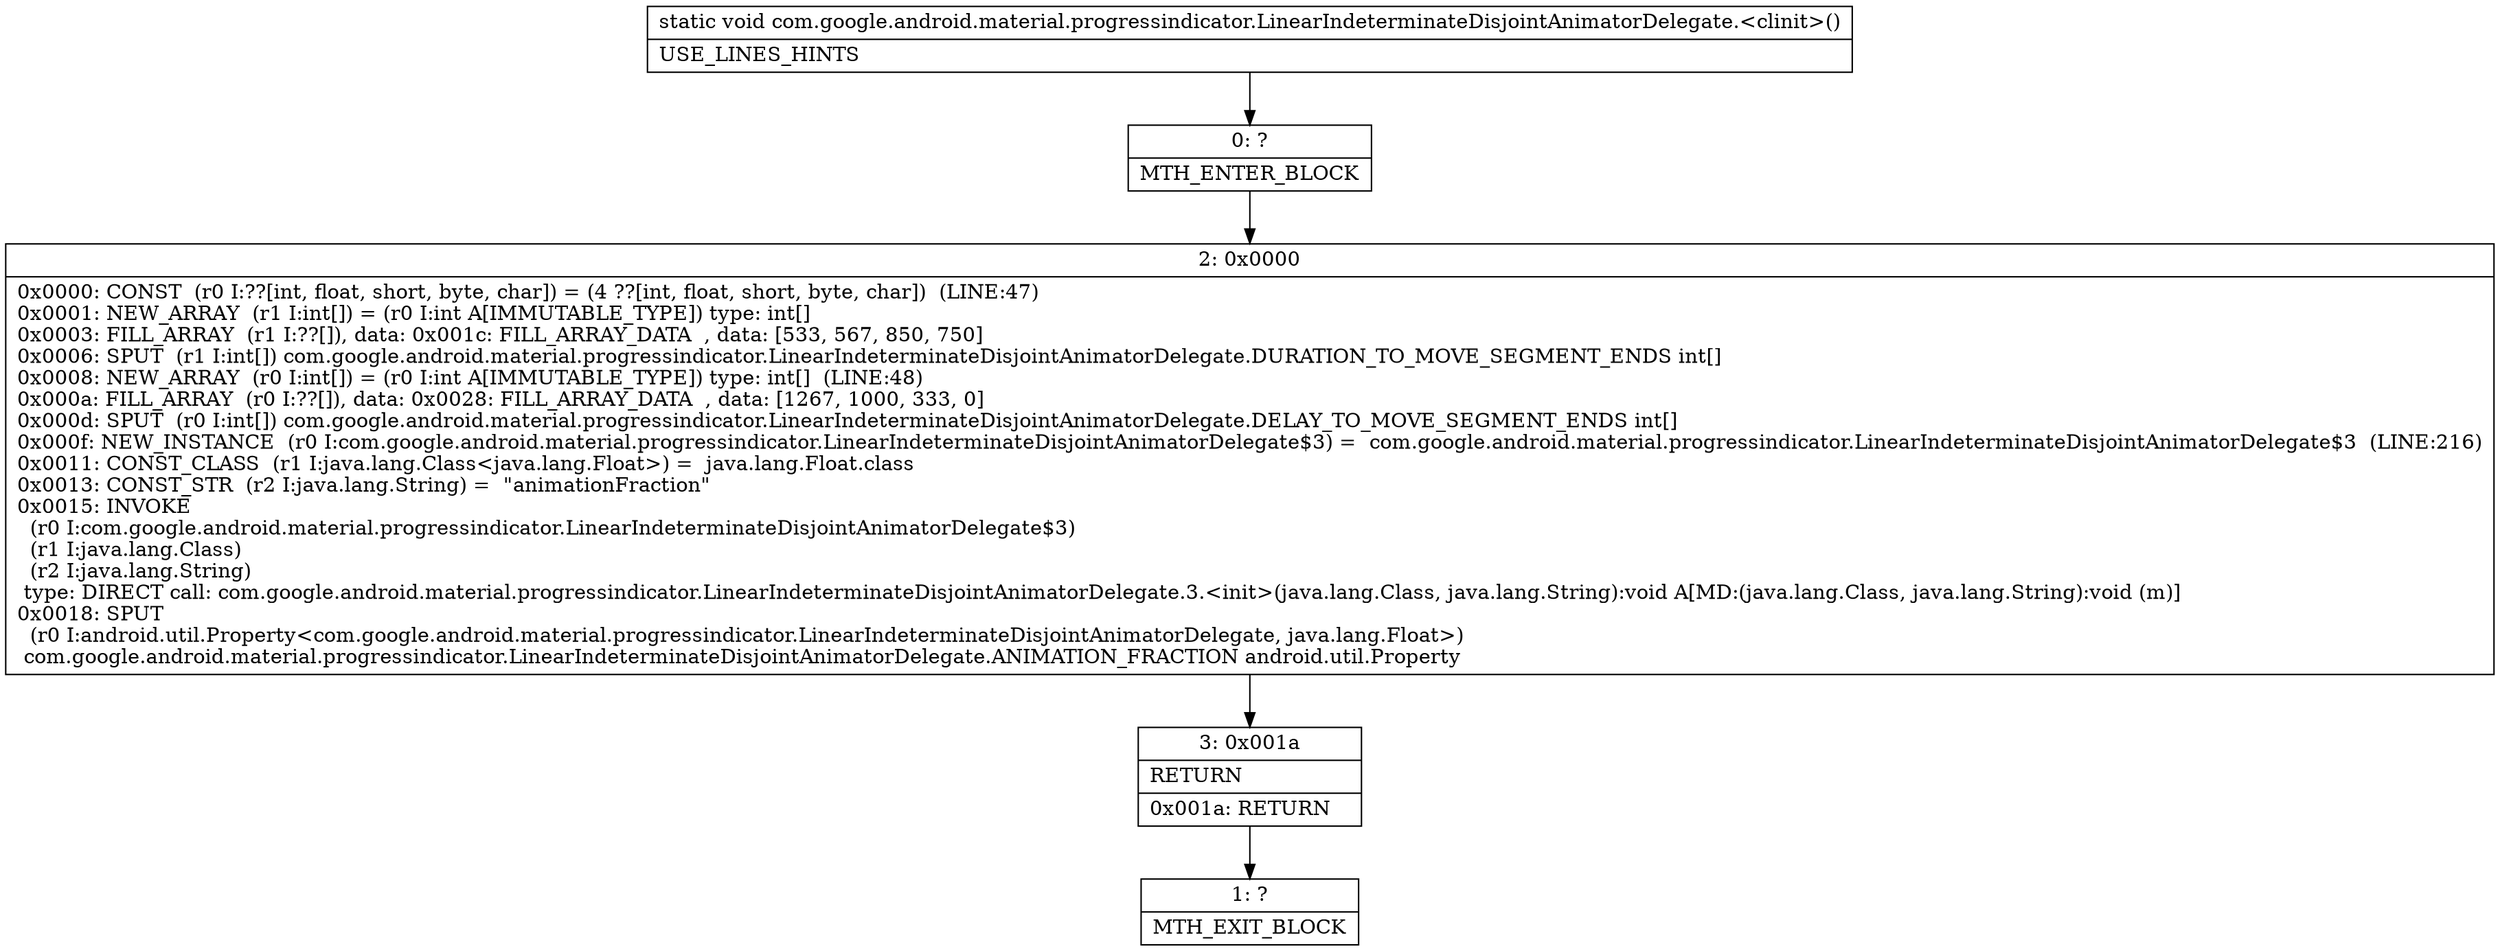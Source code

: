 digraph "CFG forcom.google.android.material.progressindicator.LinearIndeterminateDisjointAnimatorDelegate.\<clinit\>()V" {
Node_0 [shape=record,label="{0\:\ ?|MTH_ENTER_BLOCK\l}"];
Node_2 [shape=record,label="{2\:\ 0x0000|0x0000: CONST  (r0 I:??[int, float, short, byte, char]) = (4 ??[int, float, short, byte, char])  (LINE:47)\l0x0001: NEW_ARRAY  (r1 I:int[]) = (r0 I:int A[IMMUTABLE_TYPE]) type: int[] \l0x0003: FILL_ARRAY  (r1 I:??[]), data: 0x001c: FILL_ARRAY_DATA  , data: [533, 567, 850, 750] \l0x0006: SPUT  (r1 I:int[]) com.google.android.material.progressindicator.LinearIndeterminateDisjointAnimatorDelegate.DURATION_TO_MOVE_SEGMENT_ENDS int[] \l0x0008: NEW_ARRAY  (r0 I:int[]) = (r0 I:int A[IMMUTABLE_TYPE]) type: int[]  (LINE:48)\l0x000a: FILL_ARRAY  (r0 I:??[]), data: 0x0028: FILL_ARRAY_DATA  , data: [1267, 1000, 333, 0] \l0x000d: SPUT  (r0 I:int[]) com.google.android.material.progressindicator.LinearIndeterminateDisjointAnimatorDelegate.DELAY_TO_MOVE_SEGMENT_ENDS int[] \l0x000f: NEW_INSTANCE  (r0 I:com.google.android.material.progressindicator.LinearIndeterminateDisjointAnimatorDelegate$3) =  com.google.android.material.progressindicator.LinearIndeterminateDisjointAnimatorDelegate$3  (LINE:216)\l0x0011: CONST_CLASS  (r1 I:java.lang.Class\<java.lang.Float\>) =  java.lang.Float.class \l0x0013: CONST_STR  (r2 I:java.lang.String) =  \"animationFraction\" \l0x0015: INVOKE  \l  (r0 I:com.google.android.material.progressindicator.LinearIndeterminateDisjointAnimatorDelegate$3)\l  (r1 I:java.lang.Class)\l  (r2 I:java.lang.String)\l type: DIRECT call: com.google.android.material.progressindicator.LinearIndeterminateDisjointAnimatorDelegate.3.\<init\>(java.lang.Class, java.lang.String):void A[MD:(java.lang.Class, java.lang.String):void (m)]\l0x0018: SPUT  \l  (r0 I:android.util.Property\<com.google.android.material.progressindicator.LinearIndeterminateDisjointAnimatorDelegate, java.lang.Float\>)\l com.google.android.material.progressindicator.LinearIndeterminateDisjointAnimatorDelegate.ANIMATION_FRACTION android.util.Property \l}"];
Node_3 [shape=record,label="{3\:\ 0x001a|RETURN\l|0x001a: RETURN   \l}"];
Node_1 [shape=record,label="{1\:\ ?|MTH_EXIT_BLOCK\l}"];
MethodNode[shape=record,label="{static void com.google.android.material.progressindicator.LinearIndeterminateDisjointAnimatorDelegate.\<clinit\>()  | USE_LINES_HINTS\l}"];
MethodNode -> Node_0;Node_0 -> Node_2;
Node_2 -> Node_3;
Node_3 -> Node_1;
}

